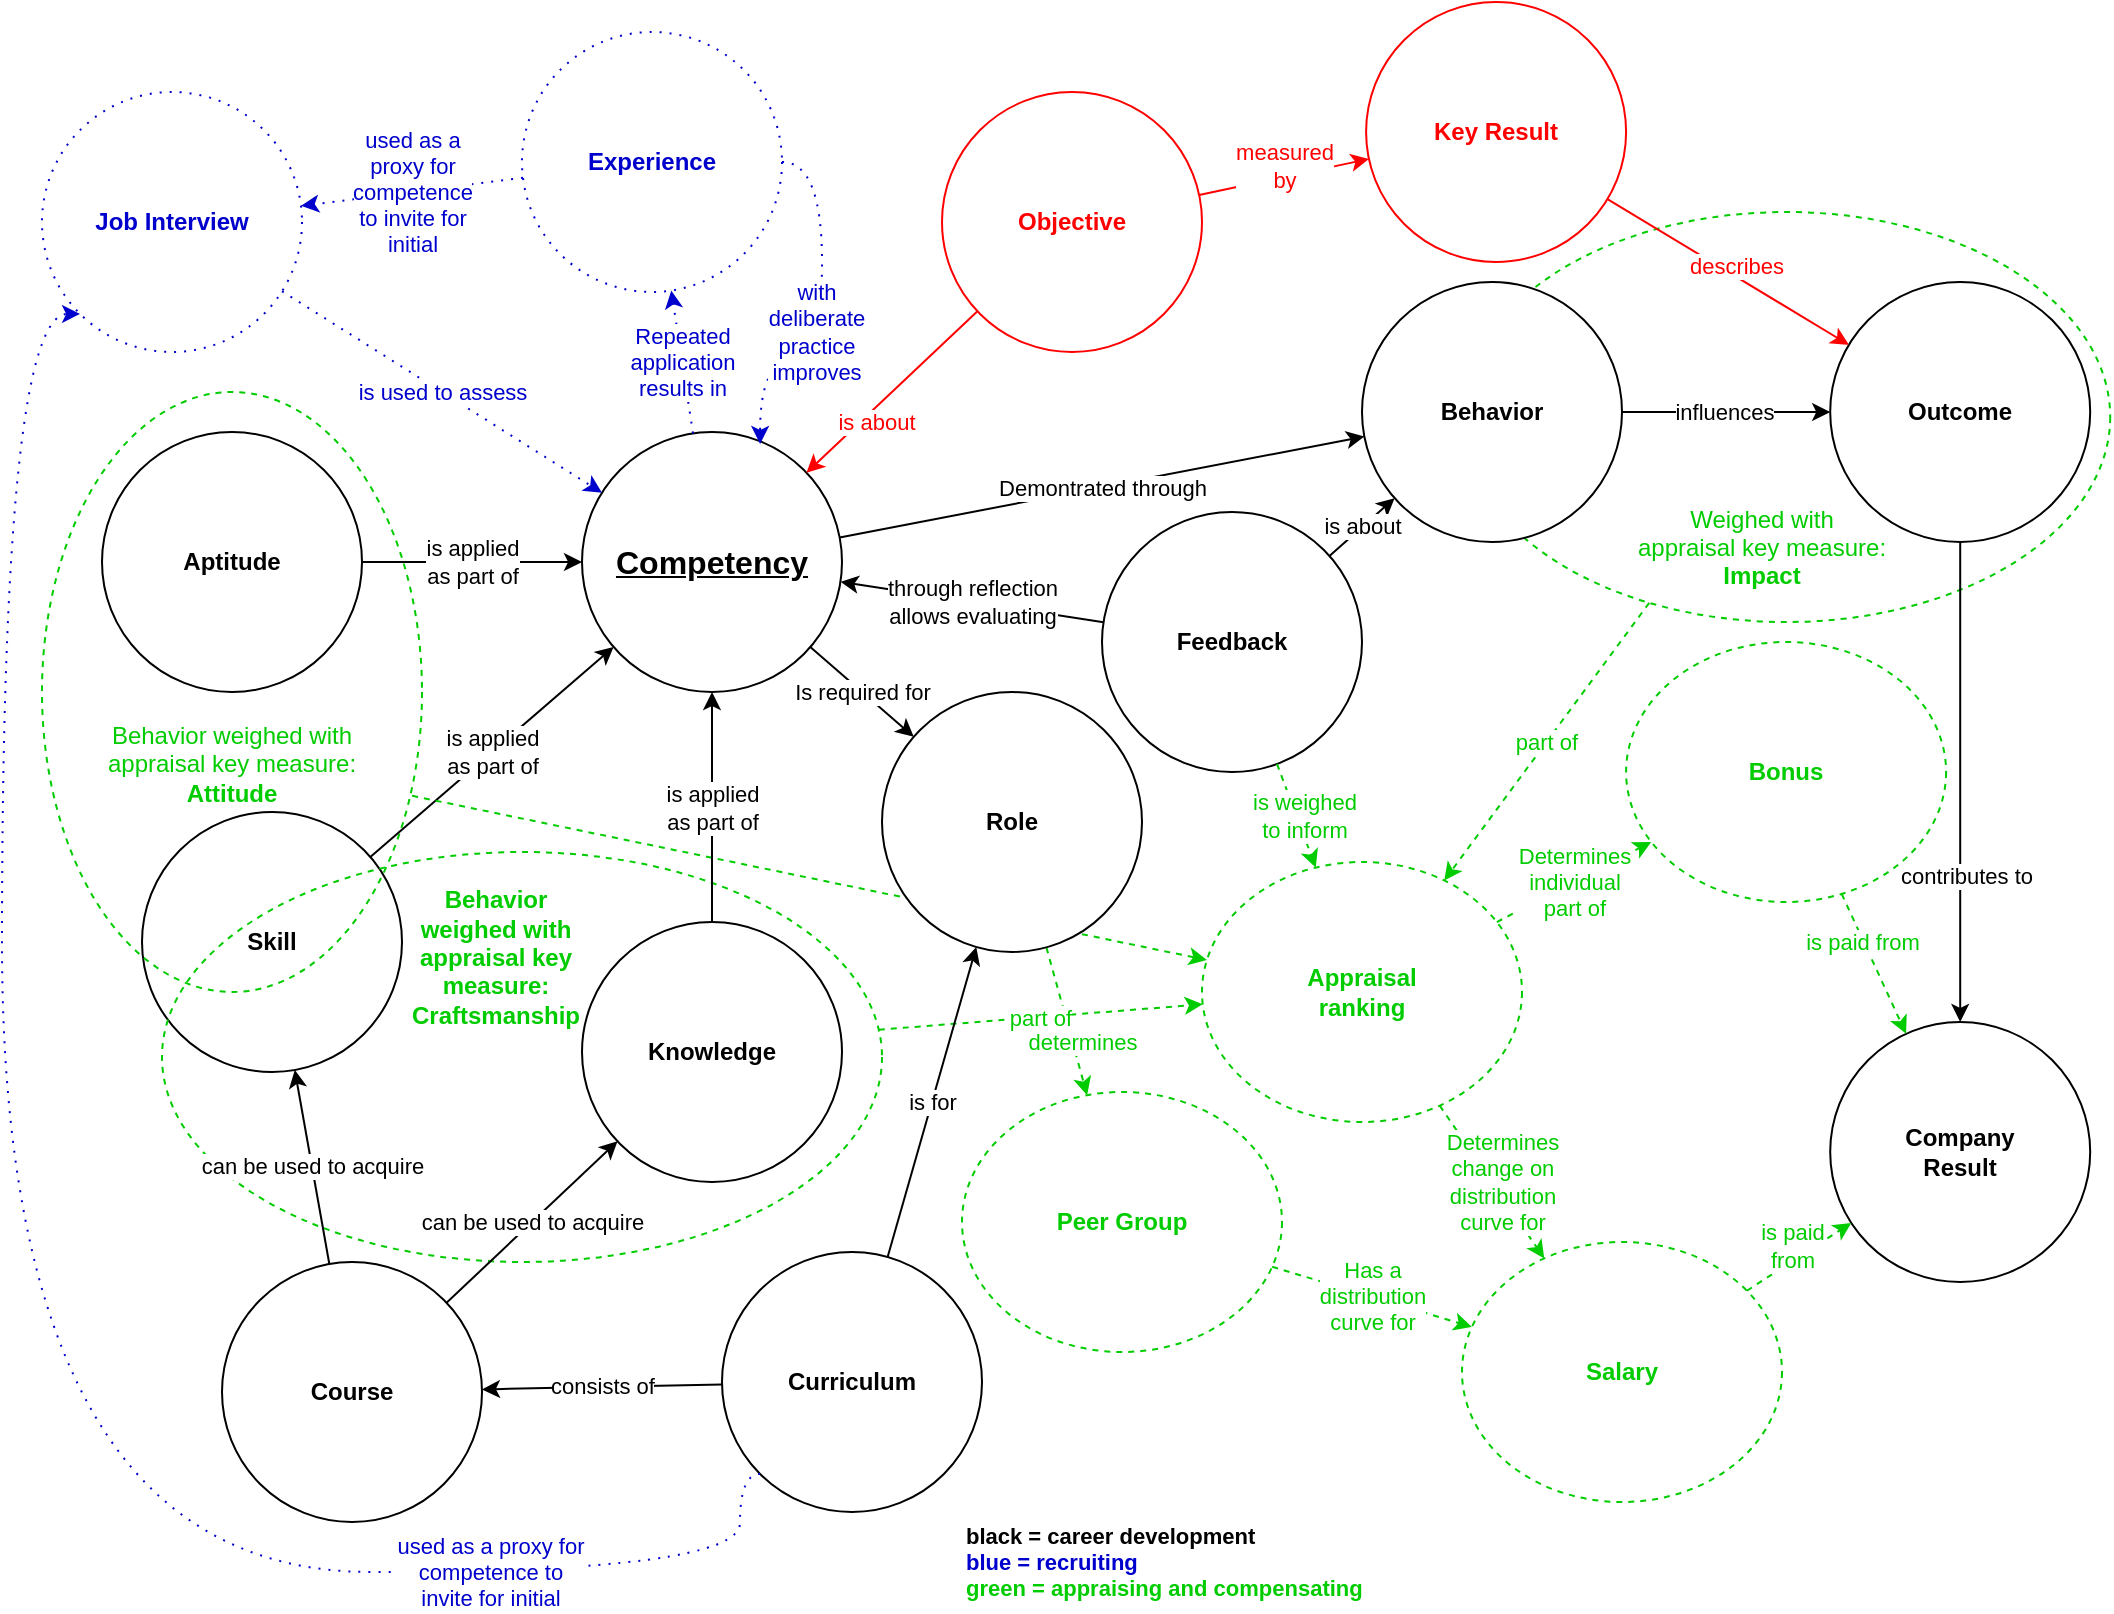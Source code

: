 <mxfile version="13.4.5" type="device"><diagram id="9j3e5oO8Myjx9Mv5SL-K" name="Page-1"><mxGraphModel dx="1422" dy="822" grid="1" gridSize="10" guides="1" tooltips="1" connect="1" arrows="1" fold="1" page="1" pageScale="1" pageWidth="1654" pageHeight="1169" math="0" shadow="0"><root><mxCell id="0"/><mxCell id="1" parent="0"/><mxCell id="PNJ-1Z72Lp7hS5hlpFV_-31" value="determines" style="endArrow=classic;html=1;dashed=1;strokeColor=#00CC00;fontColor=#00CC00;" parent="1" source="PNJ-1Z72Lp7hS5hlpFV_-28" target="PNJ-1Z72Lp7hS5hlpFV_-27" edge="1"><mxGeometry x="0.314" y="5" width="50" height="50" relative="1" as="geometry"><mxPoint x="700.038" y="526.748" as="sourcePoint"/><mxPoint x="809.851" y="697.323" as="targetPoint"/><mxPoint as="offset"/></mxGeometry></mxCell><mxCell id="PNJ-1Z72Lp7hS5hlpFV_-7" value="Skill" style="ellipse;whiteSpace=wrap;html=1;aspect=fixed;fontStyle=1" parent="1" vertex="1"><mxGeometry x="370" y="587" width="130" height="130" as="geometry"/></mxCell><mxCell id="PNJ-1Z72Lp7hS5hlpFV_-15" value="Behavior&lt;br&gt;weighed with&lt;br&gt;appraisal key&lt;br&gt;measure:&lt;br&gt;&lt;span&gt;Craftsmanship&lt;/span&gt;&lt;br&gt;&lt;br&gt;&lt;br&gt;&lt;br&gt;&lt;br&gt;&lt;br&gt;&lt;br&gt;&lt;br&gt;" style="ellipse;whiteSpace=wrap;html=1;fillColor=none;dashed=1;spacingLeft=0;spacingRight=26;strokeColor=#00CC00;fontColor=#00CC00;fontStyle=1" parent="1" vertex="1"><mxGeometry x="380" y="607" width="360" height="205" as="geometry"/></mxCell><mxCell id="PNJ-1Z72Lp7hS5hlpFV_-16" value="&lt;br&gt;&lt;br&gt;&lt;br&gt;&lt;br&gt;&lt;br&gt;Behavior weighed with&lt;br&gt;appraisal key measure:&lt;br&gt;&lt;b&gt;Attitude&lt;/b&gt;" style="ellipse;whiteSpace=wrap;html=1;fillColor=none;dashed=1;strokeColor=#00CC00;fontColor=#00CC00;" parent="1" vertex="1"><mxGeometry x="320" y="377" width="190" height="300" as="geometry"/></mxCell><mxCell id="PNJ-1Z72Lp7hS5hlpFV_-17" value="&lt;br&gt;&lt;br&gt;&lt;br&gt;&lt;br&gt;&lt;br&gt;&lt;br&gt;&lt;br&gt;&lt;br&gt;&lt;br&gt;Weighed with&lt;br&gt;appraisal key measure:&lt;br&gt;&lt;b&gt;Impact&lt;/b&gt;" style="ellipse;whiteSpace=wrap;html=1;fillColor=none;dashed=1;spacingRight=24;strokeColor=#00CC00;fontColor=#00CC00;" parent="1" vertex="1"><mxGeometry x="1030" y="287" width="324.1" height="205" as="geometry"/></mxCell><mxCell id="PNJ-1Z72Lp7hS5hlpFV_-1" value="Competency" style="ellipse;whiteSpace=wrap;html=1;aspect=fixed;fontStyle=5;fontSize=16;" parent="1" vertex="1"><mxGeometry x="590" y="397" width="130" height="130" as="geometry"/></mxCell><mxCell id="PNJ-1Z72Lp7hS5hlpFV_-2" value="Behavior" style="ellipse;whiteSpace=wrap;html=1;aspect=fixed;fontStyle=1" parent="1" vertex="1"><mxGeometry x="980" y="322" width="130" height="130" as="geometry"/></mxCell><mxCell id="PNJ-1Z72Lp7hS5hlpFV_-4" value="Demontrated through" style="endArrow=classic;html=1;" parent="1" source="PNJ-1Z72Lp7hS5hlpFV_-1" target="PNJ-1Z72Lp7hS5hlpFV_-2" edge="1"><mxGeometry width="50" height="50" relative="1" as="geometry"><mxPoint x="870" y="457" as="sourcePoint"/><mxPoint x="760" y="577" as="targetPoint"/></mxGeometry></mxCell><mxCell id="PNJ-1Z72Lp7hS5hlpFV_-5" value="Knowledge" style="ellipse;whiteSpace=wrap;html=1;aspect=fixed;fontStyle=1" parent="1" vertex="1"><mxGeometry x="590" y="642" width="130" height="130" as="geometry"/></mxCell><mxCell id="PNJ-1Z72Lp7hS5hlpFV_-8" value="is applied&lt;br&gt;as part of" style="endArrow=classic;html=1;" parent="1" source="PNJ-1Z72Lp7hS5hlpFV_-7" target="PNJ-1Z72Lp7hS5hlpFV_-1" edge="1"><mxGeometry width="50" height="50" relative="1" as="geometry"><mxPoint x="665" y="637" as="sourcePoint"/><mxPoint x="665" y="537" as="targetPoint"/></mxGeometry></mxCell><mxCell id="PNJ-1Z72Lp7hS5hlpFV_-9" value="Aptitude" style="ellipse;whiteSpace=wrap;html=1;aspect=fixed;fontStyle=1" parent="1" vertex="1"><mxGeometry x="350" y="397" width="130" height="130" as="geometry"/></mxCell><mxCell id="PNJ-1Z72Lp7hS5hlpFV_-10" value="is applied&lt;br&gt;as part of" style="endArrow=classic;html=1;" parent="1" source="PNJ-1Z72Lp7hS5hlpFV_-9" target="PNJ-1Z72Lp7hS5hlpFV_-1" edge="1"><mxGeometry width="50" height="50" relative="1" as="geometry"><mxPoint x="530.962" y="606.038" as="sourcePoint"/><mxPoint x="619.038" y="517.962" as="targetPoint"/></mxGeometry></mxCell><mxCell id="M2lxHEIONN9LPlQ643Z_-16" style="edgeStyle=orthogonalEdgeStyle;curved=1;rounded=0;orthogonalLoop=1;jettySize=auto;html=1;exitX=1;exitY=0.5;exitDx=0;exitDy=0;entryX=0.685;entryY=0.046;entryDx=0;entryDy=0;entryPerimeter=0;fontSize=16;fontColor=#0000CC;strokeColor=#0000CC;dashed=1;dashPattern=1 4;" edge="1" parent="1" source="PNJ-1Z72Lp7hS5hlpFV_-11" target="PNJ-1Z72Lp7hS5hlpFV_-1"><mxGeometry relative="1" as="geometry"/></mxCell><mxCell id="M2lxHEIONN9LPlQ643Z_-17" value="with&lt;br&gt;deliberate&lt;br&gt;practice&lt;br&gt;improves" style="edgeLabel;html=1;align=center;verticalAlign=middle;resizable=0;points=[];fontSize=11;fontColor=#0000CC;" vertex="1" connectable="0" parent="M2lxHEIONN9LPlQ643Z_-16"><mxGeometry x="-0.062" y="-3" relative="1" as="geometry"><mxPoint y="15" as="offset"/></mxGeometry></mxCell><mxCell id="PNJ-1Z72Lp7hS5hlpFV_-11" value="Experience" style="ellipse;whiteSpace=wrap;html=1;aspect=fixed;fontStyle=1;fontColor=#0000CC;dashed=1;dashPattern=1 4;strokeColor=#0000CC;" parent="1" vertex="1"><mxGeometry x="560" y="197" width="130" height="130" as="geometry"/></mxCell><mxCell id="PNJ-1Z72Lp7hS5hlpFV_-12" value="Repeated&lt;br&gt;application&lt;br&gt;results in" style="endArrow=classic;html=1;strokeColor=#0000CC;fontColor=#0000CC;dashed=1;dashPattern=1 4;" parent="1" source="PNJ-1Z72Lp7hS5hlpFV_-1" target="PNJ-1Z72Lp7hS5hlpFV_-11" edge="1"><mxGeometry width="50" height="50" relative="1" as="geometry"><mxPoint x="670" y="357" as="sourcePoint"/><mxPoint x="820" y="227" as="targetPoint"/></mxGeometry></mxCell><mxCell id="PNJ-1Z72Lp7hS5hlpFV_-13" value="Outcome" style="ellipse;whiteSpace=wrap;html=1;aspect=fixed;fontStyle=1" parent="1" vertex="1"><mxGeometry x="1214.1" y="322" width="130" height="130" as="geometry"/></mxCell><mxCell id="PNJ-1Z72Lp7hS5hlpFV_-14" value="influences" style="endArrow=classic;html=1;" parent="1" source="PNJ-1Z72Lp7hS5hlpFV_-2" target="PNJ-1Z72Lp7hS5hlpFV_-13" edge="1"><mxGeometry x="-0.022" width="50" height="50" relative="1" as="geometry"><mxPoint x="919.997" y="390.075" as="sourcePoint"/><mxPoint x="790.363" y="588.558" as="targetPoint"/><mxPoint as="offset"/></mxGeometry></mxCell><mxCell id="PNJ-1Z72Lp7hS5hlpFV_-18" value="Appraisal&lt;br&gt;ranking" style="ellipse;whiteSpace=wrap;html=1;fillColor=none;dashed=1;strokeColor=#00CC00;fontColor=#00CC00;fontStyle=1" parent="1" vertex="1"><mxGeometry x="900" y="612" width="160" height="130" as="geometry"/></mxCell><mxCell id="PNJ-1Z72Lp7hS5hlpFV_-21" value="part of" style="endArrow=classic;html=1;dashed=1;strokeColor=#00CC00;fontColor=#00CC00;" parent="1" source="PNJ-1Z72Lp7hS5hlpFV_-15" target="PNJ-1Z72Lp7hS5hlpFV_-18" edge="1"><mxGeometry width="50" height="50" relative="1" as="geometry"><mxPoint x="665" y="652" as="sourcePoint"/><mxPoint x="665" y="537" as="targetPoint"/></mxGeometry></mxCell><mxCell id="PNJ-1Z72Lp7hS5hlpFV_-22" value="part of" style="endArrow=classic;html=1;dashed=1;fontColor=#00CC00;strokeColor=#00CC00;" parent="1" source="PNJ-1Z72Lp7hS5hlpFV_-17" target="PNJ-1Z72Lp7hS5hlpFV_-18" edge="1"><mxGeometry width="50" height="50" relative="1" as="geometry"><mxPoint x="580.024" y="810.846" as="sourcePoint"/><mxPoint x="643.209" y="879.934" as="targetPoint"/></mxGeometry></mxCell><mxCell id="PNJ-1Z72Lp7hS5hlpFV_-24" value="Course" style="ellipse;whiteSpace=wrap;html=1;aspect=fixed;fontStyle=1" parent="1" vertex="1"><mxGeometry x="410" y="812" width="130" height="130" as="geometry"/></mxCell><mxCell id="PNJ-1Z72Lp7hS5hlpFV_-27" value="Peer Group" style="ellipse;whiteSpace=wrap;html=1;fillColor=none;dashed=1;strokeColor=#00CC00;fontColor=#00CC00;fontStyle=1" parent="1" vertex="1"><mxGeometry x="780" y="727" width="160" height="130" as="geometry"/></mxCell><mxCell id="PNJ-1Z72Lp7hS5hlpFV_-29" value="Is required for" style="endArrow=classic;html=1;" parent="1" source="PNJ-1Z72Lp7hS5hlpFV_-1" target="PNJ-1Z72Lp7hS5hlpFV_-28" edge="1"><mxGeometry width="50" height="50" relative="1" as="geometry"><mxPoint x="670" y="367" as="sourcePoint"/><mxPoint x="859.263" y="588.558" as="targetPoint"/></mxGeometry></mxCell><mxCell id="PNJ-1Z72Lp7hS5hlpFV_-32" value="Salary" style="ellipse;whiteSpace=wrap;html=1;fillColor=none;dashed=1;strokeColor=#00CC00;fontColor=#00CC00;fontStyle=1" parent="1" vertex="1"><mxGeometry x="1030" y="802" width="160" height="130" as="geometry"/></mxCell><mxCell id="PNJ-1Z72Lp7hS5hlpFV_-33" value="Has a&lt;br&gt;distribution&lt;br&gt;curve for" style="endArrow=classic;html=1;dashed=1;strokeColor=#00CC00;fontColor=#00CC00;" parent="1" source="PNJ-1Z72Lp7hS5hlpFV_-27" target="PNJ-1Z72Lp7hS5hlpFV_-32" edge="1"><mxGeometry width="50" height="50" relative="1" as="geometry"><mxPoint x="887.526" y="801.158" as="sourcePoint"/><mxPoint x="954.138" y="878.741" as="targetPoint"/></mxGeometry></mxCell><mxCell id="PNJ-1Z72Lp7hS5hlpFV_-34" value="Determines&lt;br&gt;change on&lt;br&gt;distribution&lt;br&gt;curve for" style="endArrow=classic;html=1;dashed=1;strokeColor=#00CC00;fontColor=#00CC00;" parent="1" source="PNJ-1Z72Lp7hS5hlpFV_-18" target="PNJ-1Z72Lp7hS5hlpFV_-32" edge="1"><mxGeometry x="0.061" y="4" width="50" height="50" relative="1" as="geometry"><mxPoint x="888.942" y="987.242" as="sourcePoint"/><mxPoint x="843.32" y="1046.789" as="targetPoint"/><mxPoint as="offset"/></mxGeometry></mxCell><mxCell id="PNJ-1Z72Lp7hS5hlpFV_-25" value="can be used to acquire" style="endArrow=classic;html=1;" parent="1" source="PNJ-1Z72Lp7hS5hlpFV_-24" target="PNJ-1Z72Lp7hS5hlpFV_-5" edge="1"><mxGeometry width="50" height="50" relative="1" as="geometry"><mxPoint x="665" y="652" as="sourcePoint"/><mxPoint x="570" y="847" as="targetPoint"/></mxGeometry></mxCell><mxCell id="PNJ-1Z72Lp7hS5hlpFV_-26" value="can be used to acquire" style="endArrow=classic;html=1;" parent="1" source="PNJ-1Z72Lp7hS5hlpFV_-24" target="PNJ-1Z72Lp7hS5hlpFV_-7" edge="1"><mxGeometry width="50" height="50" relative="1" as="geometry"><mxPoint x="410.872" y="868.784" as="sourcePoint"/><mxPoint x="609.184" y="750.31" as="targetPoint"/></mxGeometry></mxCell><mxCell id="PNJ-1Z72Lp7hS5hlpFV_-35" value="Job Interview" style="ellipse;whiteSpace=wrap;html=1;aspect=fixed;dashed=1;dashPattern=1 4;strokeColor=#0000CC;fontColor=#0000CC;fontStyle=1" parent="1" vertex="1"><mxGeometry x="320" y="227" width="130" height="130" as="geometry"/></mxCell><mxCell id="PNJ-1Z72Lp7hS5hlpFV_-36" value="is used to assess" style="endArrow=classic;html=1;dashed=1;dashPattern=1 4;strokeColor=#0000CC;fontColor=#0000CC;" parent="1" source="PNJ-1Z72Lp7hS5hlpFV_-35" target="PNJ-1Z72Lp7hS5hlpFV_-1" edge="1"><mxGeometry width="50" height="50" relative="1" as="geometry"><mxPoint x="490" y="472" as="sourcePoint"/><mxPoint x="600" y="472" as="targetPoint"/></mxGeometry></mxCell><mxCell id="PNJ-1Z72Lp7hS5hlpFV_-37" value="Feedback" style="ellipse;whiteSpace=wrap;html=1;aspect=fixed;fontStyle=1" parent="1" vertex="1"><mxGeometry x="850" y="437" width="130" height="130" as="geometry"/></mxCell><mxCell id="PNJ-1Z72Lp7hS5hlpFV_-38" value="is about" style="endArrow=classic;html=1;" parent="1" source="PNJ-1Z72Lp7hS5hlpFV_-37" target="PNJ-1Z72Lp7hS5hlpFV_-2" edge="1"><mxGeometry width="50" height="50" relative="1" as="geometry"><mxPoint x="700.038" y="526.748" as="sourcePoint"/><mxPoint x="809.851" y="697.323" as="targetPoint"/></mxGeometry></mxCell><mxCell id="PNJ-1Z72Lp7hS5hlpFV_-39" value="is weighed&lt;br&gt;to inform" style="endArrow=classic;html=1;dashed=1;strokeColor=#00CC00;fontColor=#00CC00;" parent="1" source="PNJ-1Z72Lp7hS5hlpFV_-37" edge="1" target="PNJ-1Z72Lp7hS5hlpFV_-18"><mxGeometry x="0.051" y="4" width="50" height="50" relative="1" as="geometry"><mxPoint x="937.268" y="602.368" as="sourcePoint"/><mxPoint x="750.239" y="888.226" as="targetPoint"/><mxPoint as="offset"/></mxGeometry></mxCell><mxCell id="PNJ-1Z72Lp7hS5hlpFV_-42" value="through reflection&lt;br&gt;allows evaluating" style="endArrow=classic;html=1;" parent="1" source="PNJ-1Z72Lp7hS5hlpFV_-37" target="PNJ-1Z72Lp7hS5hlpFV_-1" edge="1"><mxGeometry width="50" height="50" relative="1" as="geometry"><mxPoint x="990" y="697" as="sourcePoint"/><mxPoint x="963.859" y="604.106" as="targetPoint"/></mxGeometry></mxCell><mxCell id="PNJ-1Z72Lp7hS5hlpFV_-43" value="Curriculum" style="ellipse;whiteSpace=wrap;html=1;aspect=fixed;fontStyle=1" parent="1" vertex="1"><mxGeometry x="660" y="807" width="130" height="130" as="geometry"/></mxCell><mxCell id="PNJ-1Z72Lp7hS5hlpFV_-44" value="consists of" style="endArrow=classic;html=1;" parent="1" source="PNJ-1Z72Lp7hS5hlpFV_-43" target="PNJ-1Z72Lp7hS5hlpFV_-24" edge="1"><mxGeometry width="50" height="50" relative="1" as="geometry"><mxPoint x="410.872" y="868.784" as="sourcePoint"/><mxPoint x="609.184" y="750.31" as="targetPoint"/></mxGeometry></mxCell><mxCell id="M2lxHEIONN9LPlQ643Z_-1" value="Company&lt;br&gt;Result" style="ellipse;whiteSpace=wrap;html=1;aspect=fixed;fontStyle=1" vertex="1" parent="1"><mxGeometry x="1214.1" y="692" width="130" height="130" as="geometry"/></mxCell><mxCell id="M2lxHEIONN9LPlQ643Z_-2" value="contributes to" style="endArrow=classic;html=1;" edge="1" parent="1" source="PNJ-1Z72Lp7hS5hlpFV_-13" target="M2lxHEIONN9LPlQ643Z_-1"><mxGeometry x="0.387" y="3" width="50" height="50" relative="1" as="geometry"><mxPoint x="946.693" y="545.452" as="sourcePoint"/><mxPoint x="1195.523" y="598.473" as="targetPoint"/><mxPoint as="offset"/></mxGeometry></mxCell><mxCell id="M2lxHEIONN9LPlQ643Z_-3" value="Bonus" style="ellipse;whiteSpace=wrap;html=1;fillColor=none;dashed=1;strokeColor=#00CC00;fontColor=#00CC00;fontStyle=1" vertex="1" parent="1"><mxGeometry x="1112.05" y="502" width="160" height="130" as="geometry"/></mxCell><mxCell id="M2lxHEIONN9LPlQ643Z_-6" value="is paid&lt;br&gt;from" style="endArrow=classic;html=1;dashed=1;strokeColor=#00CC00;fontColor=#00CC00;" edge="1" parent="1" source="PNJ-1Z72Lp7hS5hlpFV_-32" target="M2lxHEIONN9LPlQ643Z_-1"><mxGeometry x="-0.009" y="7" width="50" height="50" relative="1" as="geometry"><mxPoint x="1277.566" y="674.322" as="sourcePoint"/><mxPoint x="1347.581" y="909.694" as="targetPoint"/><mxPoint as="offset"/></mxGeometry></mxCell><mxCell id="M2lxHEIONN9LPlQ643Z_-7" value="is paid from" style="endArrow=classic;html=1;dashed=1;strokeColor=#00CC00;fontColor=#00CC00;" edge="1" parent="1" source="M2lxHEIONN9LPlQ643Z_-3" target="M2lxHEIONN9LPlQ643Z_-1"><mxGeometry x="-0.322" y="-1" width="50" height="50" relative="1" as="geometry"><mxPoint x="910.267" y="1102.644" as="sourcePoint"/><mxPoint x="1271.554" y="1059.669" as="targetPoint"/><mxPoint as="offset"/></mxGeometry></mxCell><mxCell id="M2lxHEIONN9LPlQ643Z_-8" value="is for" style="endArrow=classic;html=1;" edge="1" parent="1" source="PNJ-1Z72Lp7hS5hlpFV_-43" target="PNJ-1Z72Lp7hS5hlpFV_-28"><mxGeometry width="50" height="50" relative="1" as="geometry"><mxPoint x="710" y="977" as="sourcePoint"/><mxPoint x="407.329" y="940.558" as="targetPoint"/></mxGeometry></mxCell><mxCell id="M2lxHEIONN9LPlQ643Z_-9" value="Determines&lt;br&gt;individual&lt;br&gt;part of" style="endArrow=classic;html=1;dashed=1;strokeColor=#00CC00;fontColor=#00CC00;" edge="1" parent="1" source="PNJ-1Z72Lp7hS5hlpFV_-18" target="M2lxHEIONN9LPlQ643Z_-3"><mxGeometry width="50" height="50" relative="1" as="geometry"><mxPoint x="850.76" y="883.962" as="sourcePoint"/><mxPoint x="951.422" y="930.064" as="targetPoint"/></mxGeometry></mxCell><mxCell id="M2lxHEIONN9LPlQ643Z_-11" value="part of" style="endArrow=classic;html=1;dashed=1;exitX=0.974;exitY=0.673;exitDx=0;exitDy=0;exitPerimeter=0;strokeColor=#00CC00;fontColor=#00CC00;" edge="1" parent="1" source="PNJ-1Z72Lp7hS5hlpFV_-16" target="PNJ-1Z72Lp7hS5hlpFV_-18"><mxGeometry x="0.529" y="-3" width="50" height="50" relative="1" as="geometry"><mxPoint x="744.424" y="694.525" as="sourcePoint"/><mxPoint x="1111.149" y="642.976" as="targetPoint"/><mxPoint x="-1" as="offset"/></mxGeometry></mxCell><mxCell id="PNJ-1Z72Lp7hS5hlpFV_-28" value="Role" style="ellipse;whiteSpace=wrap;html=1;aspect=fixed;fontStyle=1" parent="1" vertex="1"><mxGeometry x="740" y="527" width="130" height="130" as="geometry"/></mxCell><mxCell id="PNJ-1Z72Lp7hS5hlpFV_-6" value="is applied&lt;br&gt;as part of" style="endArrow=classic;html=1;" parent="1" source="PNJ-1Z72Lp7hS5hlpFV_-5" target="PNJ-1Z72Lp7hS5hlpFV_-1" edge="1"><mxGeometry width="50" height="50" relative="1" as="geometry"><mxPoint x="929.04" y="628.933" as="sourcePoint"/><mxPoint x="720.891" y="505.185" as="targetPoint"/></mxGeometry></mxCell><mxCell id="M2lxHEIONN9LPlQ643Z_-13" value="used as a&lt;br&gt;proxy for&lt;br&gt;competence&lt;br&gt;to invite for&lt;br&gt;initial" style="endArrow=classic;html=1;dashed=1;dashPattern=1 4;strokeColor=#0000CC;fontColor=#0000CC;" edge="1" parent="1" source="PNJ-1Z72Lp7hS5hlpFV_-11" target="PNJ-1Z72Lp7hS5hlpFV_-35"><mxGeometry width="50" height="50" relative="1" as="geometry"><mxPoint x="449.975" y="336.681" as="sourcePoint"/><mxPoint x="609.995" y="437.367" as="targetPoint"/></mxGeometry></mxCell><mxCell id="M2lxHEIONN9LPlQ643Z_-14" value="used as a proxy for&lt;br&gt;competence to&lt;br&gt;invite for initial" style="endArrow=classic;html=1;exitX=0;exitY=1;exitDx=0;exitDy=0;entryX=0;entryY=1;entryDx=0;entryDy=0;edgeStyle=orthogonalEdgeStyle;curved=1;dashed=1;dashPattern=1 4;strokeColor=#0000CC;fontColor=#0000CC;" edge="1" parent="1" source="PNJ-1Z72Lp7hS5hlpFV_-43" target="PNJ-1Z72Lp7hS5hlpFV_-35"><mxGeometry x="-0.663" width="50" height="50" relative="1" as="geometry"><mxPoint x="739.038" y="256.038" as="sourcePoint"/><mxPoint x="440.962" y="256.038" as="targetPoint"/><Array as="points"><mxPoint x="669" y="918"/><mxPoint x="669" y="967"/><mxPoint x="300" y="967"/><mxPoint x="300" y="338"/></Array><mxPoint as="offset"/></mxGeometry></mxCell><mxCell id="M2lxHEIONN9LPlQ643Z_-19" value="Objective" style="ellipse;whiteSpace=wrap;html=1;aspect=fixed;fontStyle=1;strokeColor=#FF0000;fontColor=#FF0000;" vertex="1" parent="1"><mxGeometry x="770" y="227" width="130" height="130" as="geometry"/></mxCell><mxCell id="M2lxHEIONN9LPlQ643Z_-20" value="is about" style="endArrow=classic;html=1;strokeColor=#FF0000;fontColor=#FF0000;" edge="1" parent="1" source="M2lxHEIONN9LPlQ643Z_-19" target="PNJ-1Z72Lp7hS5hlpFV_-1"><mxGeometry x="0.279" y="5" width="50" height="50" relative="1" as="geometry"><mxPoint x="665" y="652" as="sourcePoint"/><mxPoint x="665" y="537" as="targetPoint"/><mxPoint as="offset"/></mxGeometry></mxCell><mxCell id="M2lxHEIONN9LPlQ643Z_-21" value="Key Result" style="ellipse;whiteSpace=wrap;html=1;aspect=fixed;fontStyle=1;strokeColor=#FF0000;fontColor=#FF0000;" vertex="1" parent="1"><mxGeometry x="982.05" y="182" width="130" height="130" as="geometry"/></mxCell><mxCell id="M2lxHEIONN9LPlQ643Z_-22" value="measured&lt;br&gt;by" style="endArrow=classic;html=1;strokeColor=#FF0000;fontColor=#FF0000;" edge="1" parent="1" source="M2lxHEIONN9LPlQ643Z_-19" target="M2lxHEIONN9LPlQ643Z_-21"><mxGeometry x="0.025" y="5" width="50" height="50" relative="1" as="geometry"><mxPoint x="797.804" y="346.693" as="sourcePoint"/><mxPoint x="712.256" y="427.369" as="targetPoint"/><mxPoint as="offset"/></mxGeometry></mxCell><mxCell id="M2lxHEIONN9LPlQ643Z_-23" value="describes" style="endArrow=classic;html=1;strokeColor=#FF0000;fontColor=#FF0000;" edge="1" parent="1" source="M2lxHEIONN9LPlQ643Z_-21" target="PNJ-1Z72Lp7hS5hlpFV_-13"><mxGeometry x="0.025" y="5" width="50" height="50" relative="1" as="geometry"><mxPoint x="909.298" y="292.474" as="sourcePoint"/><mxPoint x="980.719" y="281.642" as="targetPoint"/><mxPoint as="offset"/></mxGeometry></mxCell><mxCell id="M2lxHEIONN9LPlQ643Z_-24" value="black = career development&lt;br&gt;&lt;font color=&quot;#0000cc&quot;&gt;blue = recruiting&lt;br&gt;&lt;/font&gt;&lt;font color=&quot;#00cc00&quot;&gt;green = appraising and compensating&lt;/font&gt;" style="text;html=1;strokeColor=none;fillColor=none;align=left;verticalAlign=middle;whiteSpace=wrap;rounded=0;dashed=1;fontSize=11;fontColor=#000000;fontStyle=1" vertex="1" parent="1"><mxGeometry x="780" y="937" width="220" height="50" as="geometry"/></mxCell></root></mxGraphModel></diagram></mxfile>